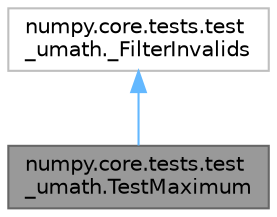 digraph "numpy.core.tests.test_umath.TestMaximum"
{
 // LATEX_PDF_SIZE
  bgcolor="transparent";
  edge [fontname=Helvetica,fontsize=10,labelfontname=Helvetica,labelfontsize=10];
  node [fontname=Helvetica,fontsize=10,shape=box,height=0.2,width=0.4];
  Node1 [id="Node000001",label="numpy.core.tests.test\l_umath.TestMaximum",height=0.2,width=0.4,color="gray40", fillcolor="grey60", style="filled", fontcolor="black",tooltip=" "];
  Node2 -> Node1 [id="edge1_Node000001_Node000002",dir="back",color="steelblue1",style="solid",tooltip=" "];
  Node2 [id="Node000002",label="numpy.core.tests.test\l_umath._FilterInvalids",height=0.2,width=0.4,color="grey75", fillcolor="white", style="filled",URL="$de/da2/classnumpy_1_1core_1_1tests_1_1test__umath_1_1__FilterInvalids.html",tooltip=" "];
}
